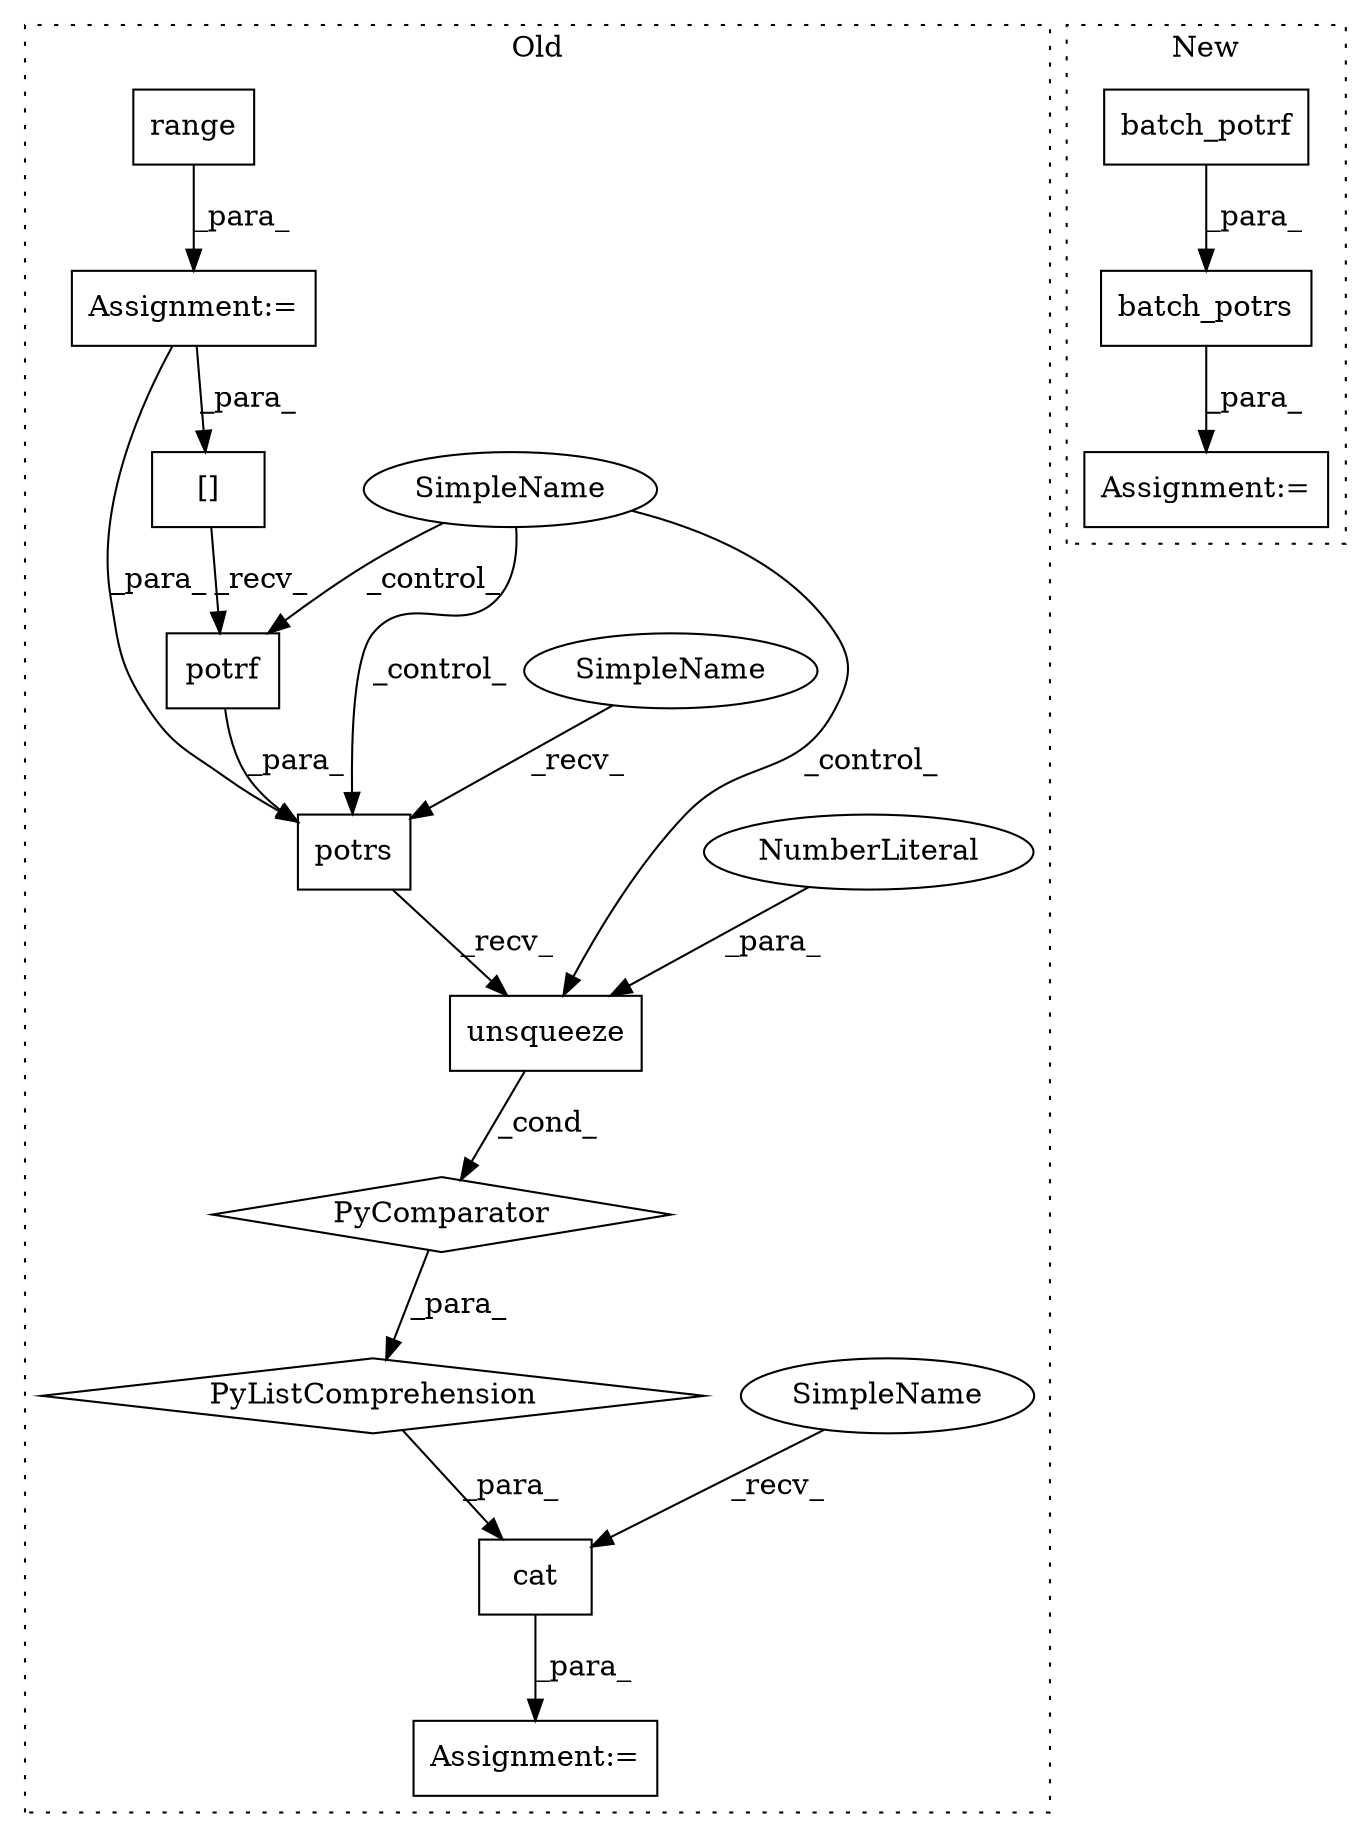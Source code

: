digraph G {
subgraph cluster0 {
1 [label="PyComparator" a="113" s="4639" l="42" shape="diamond"];
3 [label="unsqueeze" a="32" s="4563,4574" l="10,1" shape="box"];
4 [label="NumberLiteral" a="34" s="4573" l="1" shape="ellipse"];
5 [label="SimpleName" a="42" s="4676" l="5" shape="ellipse"];
6 [label="potrf" a="32" s="4554" l="7" shape="box"];
7 [label="[]" a="2" s="4539,4552" l="12,1" shape="box"];
8 [label="range" a="32" s="4646,4671" l="6,1" shape="box"];
9 [label="potrs" a="32" s="4517,4561" l="6,1" shape="box"];
10 [label="PyListComprehension" a="109" s="4511" l="178" shape="diamond"];
11 [label="cat" a="32" s="4494,4689" l="17,-5" shape="box"];
12 [label="Assignment:=" a="7" s="4639" l="42" shape="box"];
13 [label="Assignment:=" a="7" s="4487" l="1" shape="box"];
16 [label="SimpleName" a="42" s="4488" l="5" shape="ellipse"];
17 [label="SimpleName" a="42" s="4511" l="5" shape="ellipse"];
label = "Old";
style="dotted";
}
subgraph cluster1 {
2 [label="batch_potrs" a="32" s="4546,4595" l="12,1" shape="box"];
14 [label="Assignment:=" a="7" s="4545" l="1" shape="box"];
15 [label="batch_potrf" a="32" s="4571,4594" l="12,1" shape="box"];
label = "New";
style="dotted";
}
1 -> 10 [label="_para_"];
2 -> 14 [label="_para_"];
3 -> 1 [label="_cond_"];
4 -> 3 [label="_para_"];
5 -> 6 [label="_control_"];
5 -> 9 [label="_control_"];
5 -> 3 [label="_control_"];
6 -> 9 [label="_para_"];
7 -> 6 [label="_recv_"];
8 -> 12 [label="_para_"];
9 -> 3 [label="_recv_"];
10 -> 11 [label="_para_"];
11 -> 13 [label="_para_"];
12 -> 9 [label="_para_"];
12 -> 7 [label="_para_"];
15 -> 2 [label="_para_"];
16 -> 11 [label="_recv_"];
17 -> 9 [label="_recv_"];
}